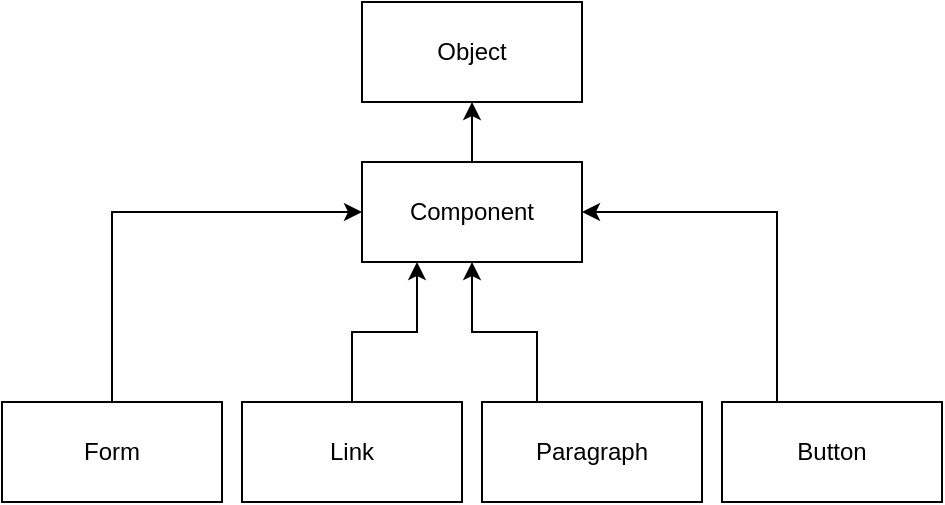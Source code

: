 <mxfile version="24.6.2" type="device">
  <diagram name="Page-1" id="Ecq2gNHjC7UUKUKKjy5T">
    <mxGraphModel dx="956" dy="614" grid="1" gridSize="10" guides="1" tooltips="1" connect="1" arrows="1" fold="1" page="1" pageScale="1" pageWidth="827" pageHeight="1169" math="0" shadow="0">
      <root>
        <mxCell id="0" />
        <mxCell id="1" parent="0" />
        <mxCell id="xIsOaQqm_g8w1K5dU-5W-1" value="Object" style="html=1;whiteSpace=wrap;" vertex="1" parent="1">
          <mxGeometry x="320" y="150" width="110" height="50" as="geometry" />
        </mxCell>
        <mxCell id="xIsOaQqm_g8w1K5dU-5W-10" style="edgeStyle=orthogonalEdgeStyle;rounded=0;orthogonalLoop=1;jettySize=auto;html=1;entryX=0.5;entryY=1;entryDx=0;entryDy=0;" edge="1" parent="1" source="xIsOaQqm_g8w1K5dU-5W-2" target="xIsOaQqm_g8w1K5dU-5W-1">
          <mxGeometry relative="1" as="geometry" />
        </mxCell>
        <mxCell id="xIsOaQqm_g8w1K5dU-5W-2" value="Component" style="html=1;whiteSpace=wrap;" vertex="1" parent="1">
          <mxGeometry x="320" y="230" width="110" height="50" as="geometry" />
        </mxCell>
        <mxCell id="xIsOaQqm_g8w1K5dU-5W-9" style="edgeStyle=orthogonalEdgeStyle;rounded=0;orthogonalLoop=1;jettySize=auto;html=1;entryX=0;entryY=0.5;entryDx=0;entryDy=0;exitX=0.5;exitY=0;exitDx=0;exitDy=0;" edge="1" parent="1" source="xIsOaQqm_g8w1K5dU-5W-4" target="xIsOaQqm_g8w1K5dU-5W-2">
          <mxGeometry relative="1" as="geometry" />
        </mxCell>
        <mxCell id="xIsOaQqm_g8w1K5dU-5W-4" value="Form" style="html=1;whiteSpace=wrap;" vertex="1" parent="1">
          <mxGeometry x="140" y="350" width="110" height="50" as="geometry" />
        </mxCell>
        <mxCell id="xIsOaQqm_g8w1K5dU-5W-11" style="edgeStyle=orthogonalEdgeStyle;rounded=0;orthogonalLoop=1;jettySize=auto;html=1;exitX=0.5;exitY=0;exitDx=0;exitDy=0;entryX=0.25;entryY=1;entryDx=0;entryDy=0;" edge="1" parent="1" source="xIsOaQqm_g8w1K5dU-5W-5" target="xIsOaQqm_g8w1K5dU-5W-2">
          <mxGeometry relative="1" as="geometry" />
        </mxCell>
        <mxCell id="xIsOaQqm_g8w1K5dU-5W-5" value="Link" style="html=1;whiteSpace=wrap;" vertex="1" parent="1">
          <mxGeometry x="260" y="350" width="110" height="50" as="geometry" />
        </mxCell>
        <mxCell id="xIsOaQqm_g8w1K5dU-5W-12" style="edgeStyle=orthogonalEdgeStyle;rounded=0;orthogonalLoop=1;jettySize=auto;html=1;exitX=0.25;exitY=0;exitDx=0;exitDy=0;entryX=0.5;entryY=1;entryDx=0;entryDy=0;" edge="1" parent="1" source="xIsOaQqm_g8w1K5dU-5W-6" target="xIsOaQqm_g8w1K5dU-5W-2">
          <mxGeometry relative="1" as="geometry" />
        </mxCell>
        <mxCell id="xIsOaQqm_g8w1K5dU-5W-6" value="Paragraph" style="html=1;whiteSpace=wrap;" vertex="1" parent="1">
          <mxGeometry x="380" y="350" width="110" height="50" as="geometry" />
        </mxCell>
        <mxCell id="xIsOaQqm_g8w1K5dU-5W-13" style="edgeStyle=orthogonalEdgeStyle;rounded=0;orthogonalLoop=1;jettySize=auto;html=1;exitX=0.25;exitY=0;exitDx=0;exitDy=0;entryX=1;entryY=0.5;entryDx=0;entryDy=0;" edge="1" parent="1" source="xIsOaQqm_g8w1K5dU-5W-7" target="xIsOaQqm_g8w1K5dU-5W-2">
          <mxGeometry relative="1" as="geometry" />
        </mxCell>
        <mxCell id="xIsOaQqm_g8w1K5dU-5W-7" value="Button" style="html=1;whiteSpace=wrap;" vertex="1" parent="1">
          <mxGeometry x="500" y="350" width="110" height="50" as="geometry" />
        </mxCell>
      </root>
    </mxGraphModel>
  </diagram>
</mxfile>